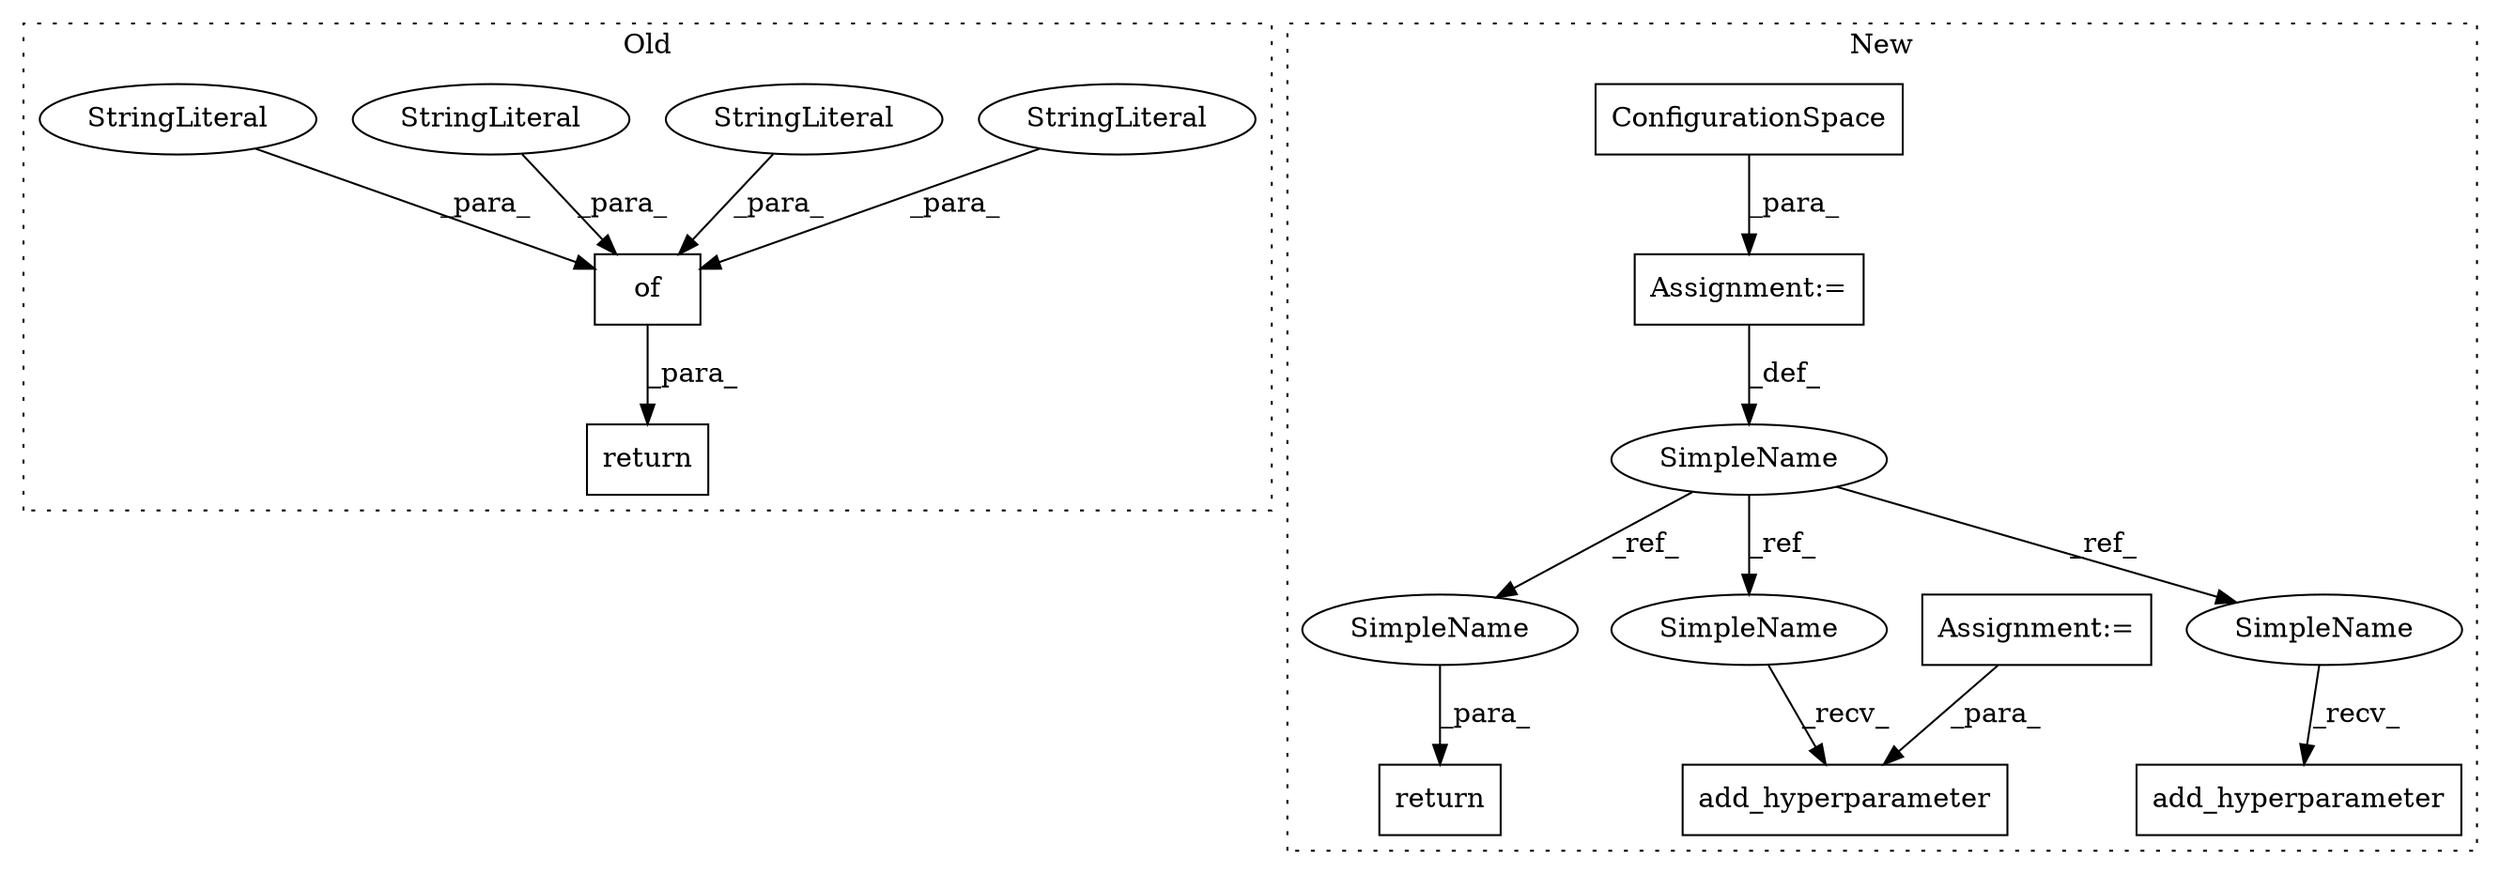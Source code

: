 digraph G {
subgraph cluster0 {
1 [label="return" a="41" s="2542" l="7" shape="box"];
7 [label="of" a="32" s="2553,2752" l="3,1" shape="box"];
8 [label="StringLiteral" a="45" s="2607" l="11" shape="ellipse"];
9 [label="StringLiteral" a="45" s="2556" l="6" shape="ellipse"];
10 [label="StringLiteral" a="45" s="2579" l="14" shape="ellipse"];
11 [label="StringLiteral" a="45" s="2657" l="19" shape="ellipse"];
label = "Old";
style="dotted";
}
subgraph cluster1 {
2 [label="add_hyperparameter" a="32" s="3279,3307" l="19,1" shape="box"];
3 [label="SimpleName" a="42" s="3127" l="2" shape="ellipse"];
4 [label="return" a="41" s="3443" l="7" shape="box"];
5 [label="add_hyperparameter" a="32" s="3363,3398" l="19,1" shape="box"];
6 [label="ConfigurationSpace" a="32" s="3130" l="20" shape="box"];
12 [label="Assignment:=" a="7" s="3129" l="1" shape="box"];
13 [label="Assignment:=" a="7" s="2831" l="1" shape="box"];
14 [label="SimpleName" a="42" s="3450" l="2" shape="ellipse"];
15 [label="SimpleName" a="42" s="3360" l="2" shape="ellipse"];
16 [label="SimpleName" a="42" s="3276" l="2" shape="ellipse"];
label = "New";
style="dotted";
}
3 -> 15 [label="_ref_"];
3 -> 14 [label="_ref_"];
3 -> 16 [label="_ref_"];
6 -> 12 [label="_para_"];
7 -> 1 [label="_para_"];
8 -> 7 [label="_para_"];
9 -> 7 [label="_para_"];
10 -> 7 [label="_para_"];
11 -> 7 [label="_para_"];
12 -> 3 [label="_def_"];
13 -> 2 [label="_para_"];
14 -> 4 [label="_para_"];
15 -> 5 [label="_recv_"];
16 -> 2 [label="_recv_"];
}
